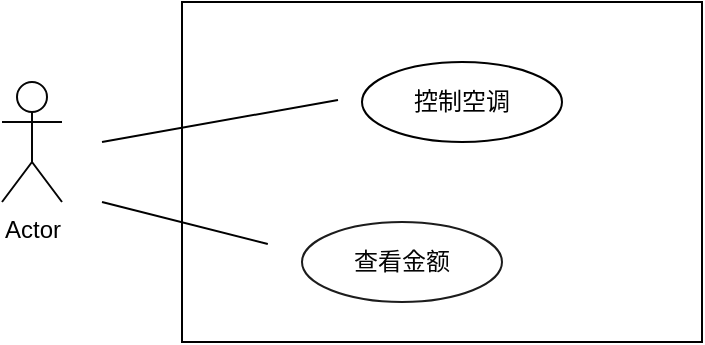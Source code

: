 <mxfile>
    <diagram id="mUjmWHGFQMiFrkBGvBQy" name="Page-1">
        <mxGraphModel dx="990" dy="575" grid="1" gridSize="10" guides="1" tooltips="1" connect="1" arrows="1" fold="1" page="1" pageScale="1" pageWidth="827" pageHeight="1169" background="#ffffff" math="0" shadow="0">
            <root>
                <mxCell id="0"/>
                <mxCell id="1" parent="0"/>
                <mxCell id="7" value="" style="rounded=0;whiteSpace=wrap;html=1;fillColor=#FFFFFF;strokeColor=#000000;" parent="1" vertex="1">
                    <mxGeometry x="210" y="310" width="260" height="170" as="geometry"/>
                </mxCell>
                <mxCell id="2" value="Actor" style="shape=umlActor;verticalLabelPosition=bottom;verticalAlign=top;html=1;outlineConnect=0;strokeColor=#050505;" parent="1" vertex="1">
                    <mxGeometry x="120" y="350" width="30" height="60" as="geometry"/>
                </mxCell>
                <mxCell id="5" value="控制空调" style="ellipse;whiteSpace=wrap;html=1;fontColor=#000000;strokeColor=#000000;fillColor=#FFFFFF;" parent="1" vertex="1">
                    <mxGeometry x="300" y="340" width="100" height="40" as="geometry"/>
                </mxCell>
                <mxCell id="6" value="查看金额" style="ellipse;whiteSpace=wrap;html=1;fillColor=#FFFFFF;strokeColor=#1C1C1C;fontColor=#050505;" parent="1" vertex="1">
                    <mxGeometry x="270" y="420" width="100" height="40" as="geometry"/>
                </mxCell>
                <mxCell id="12" value="" style="endArrow=none;html=1;entryX=0.3;entryY=0.288;entryDx=0;entryDy=0;entryPerimeter=0;strokeColor=#000000;" parent="1" target="7" edge="1">
                    <mxGeometry width="50" height="50" relative="1" as="geometry">
                        <mxPoint x="170" y="380" as="sourcePoint"/>
                        <mxPoint x="230" y="290" as="targetPoint"/>
                    </mxGeometry>
                </mxCell>
                <mxCell id="13" value="" style="endArrow=none;html=1;entryX=0.165;entryY=0.712;entryDx=0;entryDy=0;entryPerimeter=0;strokeColor=#000000;" parent="1" target="7" edge="1">
                    <mxGeometry width="50" height="50" relative="1" as="geometry">
                        <mxPoint x="170" y="410" as="sourcePoint"/>
                        <mxPoint x="210" y="335" as="targetPoint"/>
                    </mxGeometry>
                </mxCell>
            </root>
        </mxGraphModel>
    </diagram>
</mxfile>